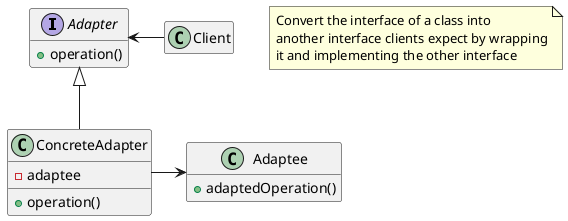/' ADAPTER '/

@startuml

interface Adapter {
    + operation()
}

class Client

class ConcreteAdapter {
    - adaptee
    + operation()
}

class Adaptee {
    + adaptedOperation()
}

hide empty members

Adapter <- Client
Adapter <|-- ConcreteAdapter
ConcreteAdapter -> Adaptee

note as N1
    Convert the interface of a class into
    another interface clients expect by wrapping
    it and implementing the other interface
end note

@enduml
